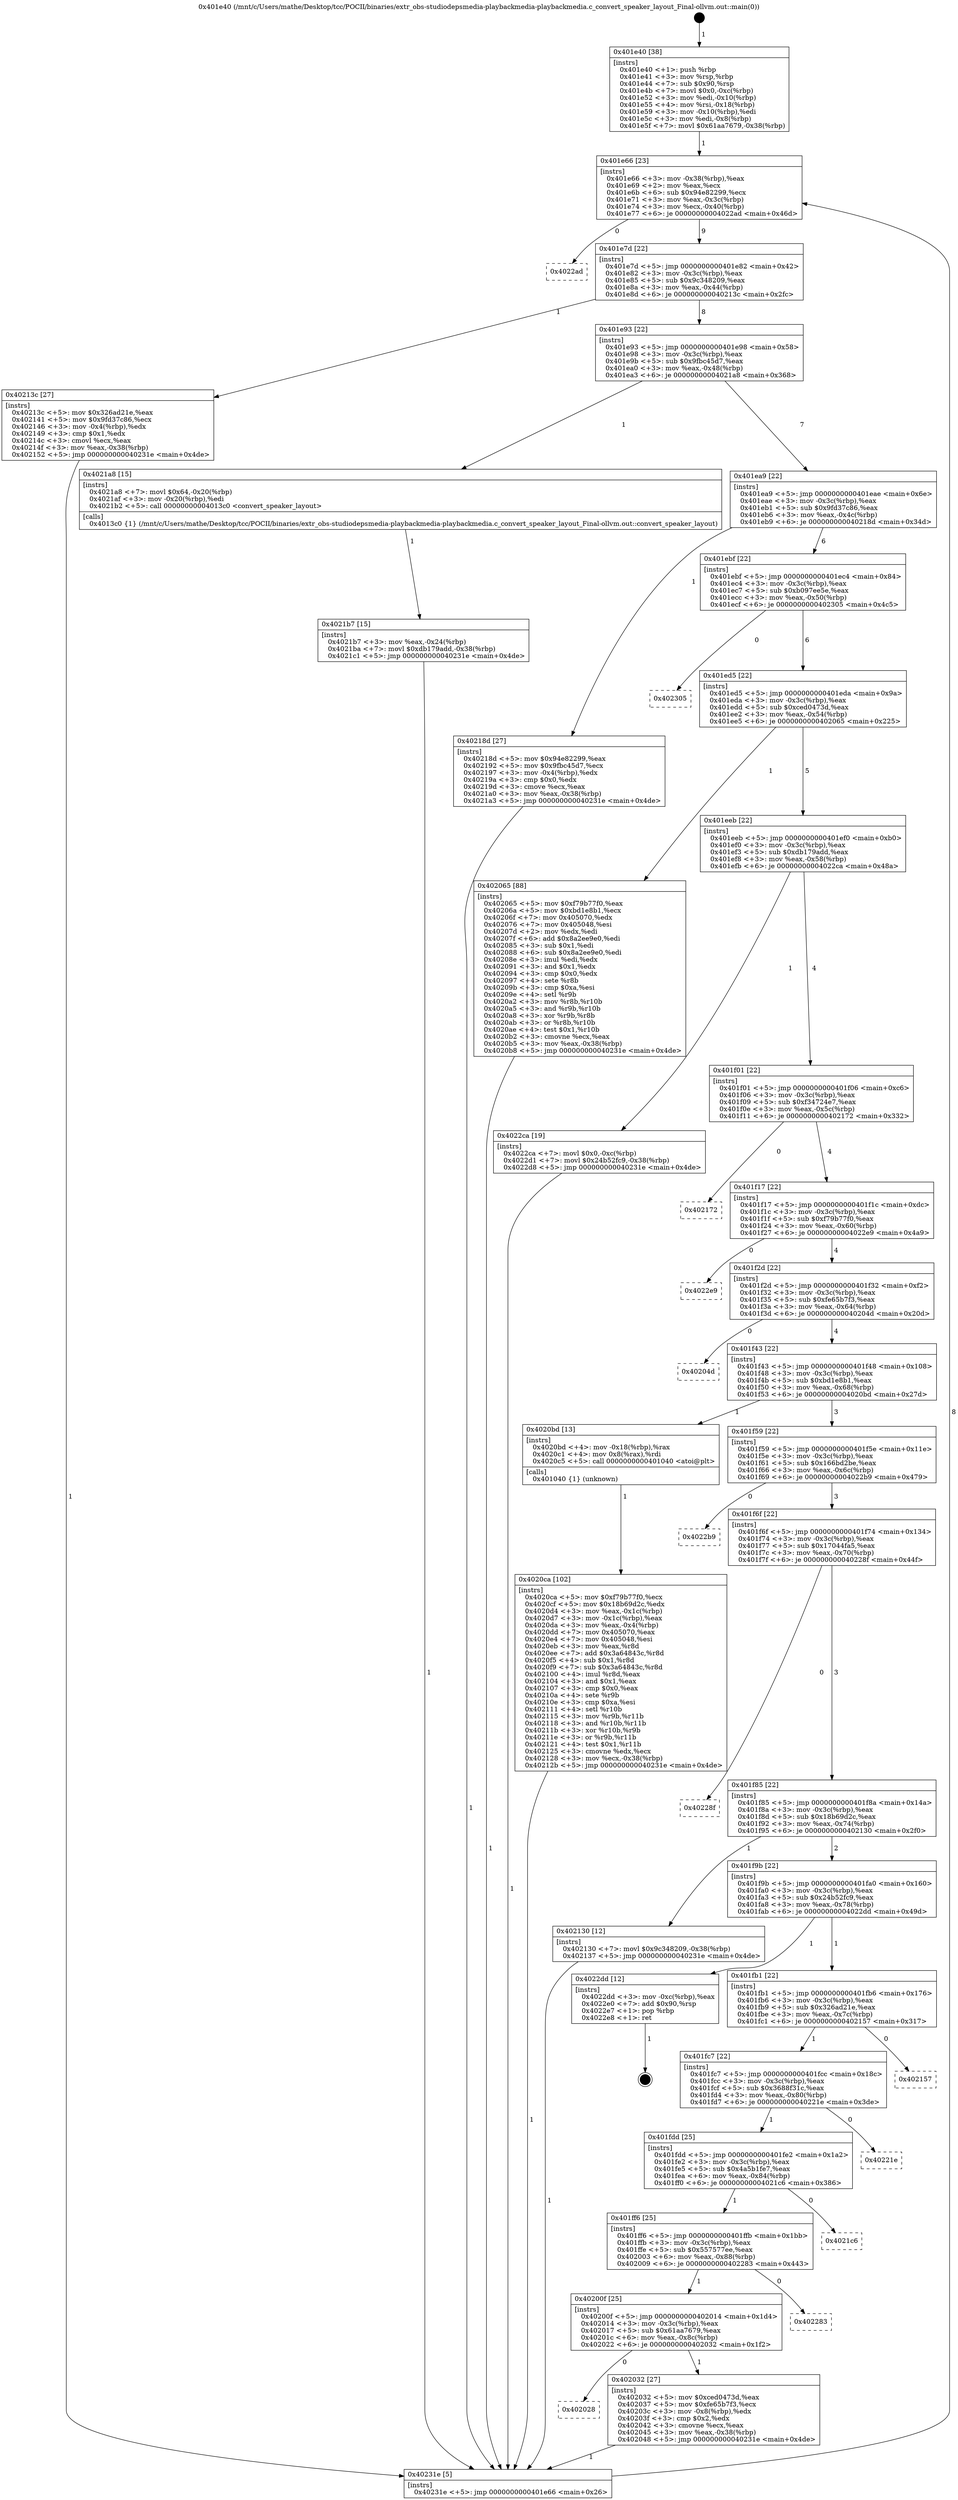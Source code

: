 digraph "0x401e40" {
  label = "0x401e40 (/mnt/c/Users/mathe/Desktop/tcc/POCII/binaries/extr_obs-studiodepsmedia-playbackmedia-playbackmedia.c_convert_speaker_layout_Final-ollvm.out::main(0))"
  labelloc = "t"
  node[shape=record]

  Entry [label="",width=0.3,height=0.3,shape=circle,fillcolor=black,style=filled]
  "0x401e66" [label="{
     0x401e66 [23]\l
     | [instrs]\l
     &nbsp;&nbsp;0x401e66 \<+3\>: mov -0x38(%rbp),%eax\l
     &nbsp;&nbsp;0x401e69 \<+2\>: mov %eax,%ecx\l
     &nbsp;&nbsp;0x401e6b \<+6\>: sub $0x94e82299,%ecx\l
     &nbsp;&nbsp;0x401e71 \<+3\>: mov %eax,-0x3c(%rbp)\l
     &nbsp;&nbsp;0x401e74 \<+3\>: mov %ecx,-0x40(%rbp)\l
     &nbsp;&nbsp;0x401e77 \<+6\>: je 00000000004022ad \<main+0x46d\>\l
  }"]
  "0x4022ad" [label="{
     0x4022ad\l
  }", style=dashed]
  "0x401e7d" [label="{
     0x401e7d [22]\l
     | [instrs]\l
     &nbsp;&nbsp;0x401e7d \<+5\>: jmp 0000000000401e82 \<main+0x42\>\l
     &nbsp;&nbsp;0x401e82 \<+3\>: mov -0x3c(%rbp),%eax\l
     &nbsp;&nbsp;0x401e85 \<+5\>: sub $0x9c348209,%eax\l
     &nbsp;&nbsp;0x401e8a \<+3\>: mov %eax,-0x44(%rbp)\l
     &nbsp;&nbsp;0x401e8d \<+6\>: je 000000000040213c \<main+0x2fc\>\l
  }"]
  Exit [label="",width=0.3,height=0.3,shape=circle,fillcolor=black,style=filled,peripheries=2]
  "0x40213c" [label="{
     0x40213c [27]\l
     | [instrs]\l
     &nbsp;&nbsp;0x40213c \<+5\>: mov $0x326ad21e,%eax\l
     &nbsp;&nbsp;0x402141 \<+5\>: mov $0x9fd37c86,%ecx\l
     &nbsp;&nbsp;0x402146 \<+3\>: mov -0x4(%rbp),%edx\l
     &nbsp;&nbsp;0x402149 \<+3\>: cmp $0x1,%edx\l
     &nbsp;&nbsp;0x40214c \<+3\>: cmovl %ecx,%eax\l
     &nbsp;&nbsp;0x40214f \<+3\>: mov %eax,-0x38(%rbp)\l
     &nbsp;&nbsp;0x402152 \<+5\>: jmp 000000000040231e \<main+0x4de\>\l
  }"]
  "0x401e93" [label="{
     0x401e93 [22]\l
     | [instrs]\l
     &nbsp;&nbsp;0x401e93 \<+5\>: jmp 0000000000401e98 \<main+0x58\>\l
     &nbsp;&nbsp;0x401e98 \<+3\>: mov -0x3c(%rbp),%eax\l
     &nbsp;&nbsp;0x401e9b \<+5\>: sub $0x9fbc45d7,%eax\l
     &nbsp;&nbsp;0x401ea0 \<+3\>: mov %eax,-0x48(%rbp)\l
     &nbsp;&nbsp;0x401ea3 \<+6\>: je 00000000004021a8 \<main+0x368\>\l
  }"]
  "0x4021b7" [label="{
     0x4021b7 [15]\l
     | [instrs]\l
     &nbsp;&nbsp;0x4021b7 \<+3\>: mov %eax,-0x24(%rbp)\l
     &nbsp;&nbsp;0x4021ba \<+7\>: movl $0xdb179add,-0x38(%rbp)\l
     &nbsp;&nbsp;0x4021c1 \<+5\>: jmp 000000000040231e \<main+0x4de\>\l
  }"]
  "0x4021a8" [label="{
     0x4021a8 [15]\l
     | [instrs]\l
     &nbsp;&nbsp;0x4021a8 \<+7\>: movl $0x64,-0x20(%rbp)\l
     &nbsp;&nbsp;0x4021af \<+3\>: mov -0x20(%rbp),%edi\l
     &nbsp;&nbsp;0x4021b2 \<+5\>: call 00000000004013c0 \<convert_speaker_layout\>\l
     | [calls]\l
     &nbsp;&nbsp;0x4013c0 \{1\} (/mnt/c/Users/mathe/Desktop/tcc/POCII/binaries/extr_obs-studiodepsmedia-playbackmedia-playbackmedia.c_convert_speaker_layout_Final-ollvm.out::convert_speaker_layout)\l
  }"]
  "0x401ea9" [label="{
     0x401ea9 [22]\l
     | [instrs]\l
     &nbsp;&nbsp;0x401ea9 \<+5\>: jmp 0000000000401eae \<main+0x6e\>\l
     &nbsp;&nbsp;0x401eae \<+3\>: mov -0x3c(%rbp),%eax\l
     &nbsp;&nbsp;0x401eb1 \<+5\>: sub $0x9fd37c86,%eax\l
     &nbsp;&nbsp;0x401eb6 \<+3\>: mov %eax,-0x4c(%rbp)\l
     &nbsp;&nbsp;0x401eb9 \<+6\>: je 000000000040218d \<main+0x34d\>\l
  }"]
  "0x4020ca" [label="{
     0x4020ca [102]\l
     | [instrs]\l
     &nbsp;&nbsp;0x4020ca \<+5\>: mov $0xf79b77f0,%ecx\l
     &nbsp;&nbsp;0x4020cf \<+5\>: mov $0x18b69d2c,%edx\l
     &nbsp;&nbsp;0x4020d4 \<+3\>: mov %eax,-0x1c(%rbp)\l
     &nbsp;&nbsp;0x4020d7 \<+3\>: mov -0x1c(%rbp),%eax\l
     &nbsp;&nbsp;0x4020da \<+3\>: mov %eax,-0x4(%rbp)\l
     &nbsp;&nbsp;0x4020dd \<+7\>: mov 0x405070,%eax\l
     &nbsp;&nbsp;0x4020e4 \<+7\>: mov 0x405048,%esi\l
     &nbsp;&nbsp;0x4020eb \<+3\>: mov %eax,%r8d\l
     &nbsp;&nbsp;0x4020ee \<+7\>: add $0x3a64843c,%r8d\l
     &nbsp;&nbsp;0x4020f5 \<+4\>: sub $0x1,%r8d\l
     &nbsp;&nbsp;0x4020f9 \<+7\>: sub $0x3a64843c,%r8d\l
     &nbsp;&nbsp;0x402100 \<+4\>: imul %r8d,%eax\l
     &nbsp;&nbsp;0x402104 \<+3\>: and $0x1,%eax\l
     &nbsp;&nbsp;0x402107 \<+3\>: cmp $0x0,%eax\l
     &nbsp;&nbsp;0x40210a \<+4\>: sete %r9b\l
     &nbsp;&nbsp;0x40210e \<+3\>: cmp $0xa,%esi\l
     &nbsp;&nbsp;0x402111 \<+4\>: setl %r10b\l
     &nbsp;&nbsp;0x402115 \<+3\>: mov %r9b,%r11b\l
     &nbsp;&nbsp;0x402118 \<+3\>: and %r10b,%r11b\l
     &nbsp;&nbsp;0x40211b \<+3\>: xor %r10b,%r9b\l
     &nbsp;&nbsp;0x40211e \<+3\>: or %r9b,%r11b\l
     &nbsp;&nbsp;0x402121 \<+4\>: test $0x1,%r11b\l
     &nbsp;&nbsp;0x402125 \<+3\>: cmovne %edx,%ecx\l
     &nbsp;&nbsp;0x402128 \<+3\>: mov %ecx,-0x38(%rbp)\l
     &nbsp;&nbsp;0x40212b \<+5\>: jmp 000000000040231e \<main+0x4de\>\l
  }"]
  "0x40218d" [label="{
     0x40218d [27]\l
     | [instrs]\l
     &nbsp;&nbsp;0x40218d \<+5\>: mov $0x94e82299,%eax\l
     &nbsp;&nbsp;0x402192 \<+5\>: mov $0x9fbc45d7,%ecx\l
     &nbsp;&nbsp;0x402197 \<+3\>: mov -0x4(%rbp),%edx\l
     &nbsp;&nbsp;0x40219a \<+3\>: cmp $0x0,%edx\l
     &nbsp;&nbsp;0x40219d \<+3\>: cmove %ecx,%eax\l
     &nbsp;&nbsp;0x4021a0 \<+3\>: mov %eax,-0x38(%rbp)\l
     &nbsp;&nbsp;0x4021a3 \<+5\>: jmp 000000000040231e \<main+0x4de\>\l
  }"]
  "0x401ebf" [label="{
     0x401ebf [22]\l
     | [instrs]\l
     &nbsp;&nbsp;0x401ebf \<+5\>: jmp 0000000000401ec4 \<main+0x84\>\l
     &nbsp;&nbsp;0x401ec4 \<+3\>: mov -0x3c(%rbp),%eax\l
     &nbsp;&nbsp;0x401ec7 \<+5\>: sub $0xb097ee5e,%eax\l
     &nbsp;&nbsp;0x401ecc \<+3\>: mov %eax,-0x50(%rbp)\l
     &nbsp;&nbsp;0x401ecf \<+6\>: je 0000000000402305 \<main+0x4c5\>\l
  }"]
  "0x401e40" [label="{
     0x401e40 [38]\l
     | [instrs]\l
     &nbsp;&nbsp;0x401e40 \<+1\>: push %rbp\l
     &nbsp;&nbsp;0x401e41 \<+3\>: mov %rsp,%rbp\l
     &nbsp;&nbsp;0x401e44 \<+7\>: sub $0x90,%rsp\l
     &nbsp;&nbsp;0x401e4b \<+7\>: movl $0x0,-0xc(%rbp)\l
     &nbsp;&nbsp;0x401e52 \<+3\>: mov %edi,-0x10(%rbp)\l
     &nbsp;&nbsp;0x401e55 \<+4\>: mov %rsi,-0x18(%rbp)\l
     &nbsp;&nbsp;0x401e59 \<+3\>: mov -0x10(%rbp),%edi\l
     &nbsp;&nbsp;0x401e5c \<+3\>: mov %edi,-0x8(%rbp)\l
     &nbsp;&nbsp;0x401e5f \<+7\>: movl $0x61aa7679,-0x38(%rbp)\l
  }"]
  "0x402305" [label="{
     0x402305\l
  }", style=dashed]
  "0x401ed5" [label="{
     0x401ed5 [22]\l
     | [instrs]\l
     &nbsp;&nbsp;0x401ed5 \<+5\>: jmp 0000000000401eda \<main+0x9a\>\l
     &nbsp;&nbsp;0x401eda \<+3\>: mov -0x3c(%rbp),%eax\l
     &nbsp;&nbsp;0x401edd \<+5\>: sub $0xced0473d,%eax\l
     &nbsp;&nbsp;0x401ee2 \<+3\>: mov %eax,-0x54(%rbp)\l
     &nbsp;&nbsp;0x401ee5 \<+6\>: je 0000000000402065 \<main+0x225\>\l
  }"]
  "0x40231e" [label="{
     0x40231e [5]\l
     | [instrs]\l
     &nbsp;&nbsp;0x40231e \<+5\>: jmp 0000000000401e66 \<main+0x26\>\l
  }"]
  "0x402065" [label="{
     0x402065 [88]\l
     | [instrs]\l
     &nbsp;&nbsp;0x402065 \<+5\>: mov $0xf79b77f0,%eax\l
     &nbsp;&nbsp;0x40206a \<+5\>: mov $0xbd1e8b1,%ecx\l
     &nbsp;&nbsp;0x40206f \<+7\>: mov 0x405070,%edx\l
     &nbsp;&nbsp;0x402076 \<+7\>: mov 0x405048,%esi\l
     &nbsp;&nbsp;0x40207d \<+2\>: mov %edx,%edi\l
     &nbsp;&nbsp;0x40207f \<+6\>: add $0x8a2ee9e0,%edi\l
     &nbsp;&nbsp;0x402085 \<+3\>: sub $0x1,%edi\l
     &nbsp;&nbsp;0x402088 \<+6\>: sub $0x8a2ee9e0,%edi\l
     &nbsp;&nbsp;0x40208e \<+3\>: imul %edi,%edx\l
     &nbsp;&nbsp;0x402091 \<+3\>: and $0x1,%edx\l
     &nbsp;&nbsp;0x402094 \<+3\>: cmp $0x0,%edx\l
     &nbsp;&nbsp;0x402097 \<+4\>: sete %r8b\l
     &nbsp;&nbsp;0x40209b \<+3\>: cmp $0xa,%esi\l
     &nbsp;&nbsp;0x40209e \<+4\>: setl %r9b\l
     &nbsp;&nbsp;0x4020a2 \<+3\>: mov %r8b,%r10b\l
     &nbsp;&nbsp;0x4020a5 \<+3\>: and %r9b,%r10b\l
     &nbsp;&nbsp;0x4020a8 \<+3\>: xor %r9b,%r8b\l
     &nbsp;&nbsp;0x4020ab \<+3\>: or %r8b,%r10b\l
     &nbsp;&nbsp;0x4020ae \<+4\>: test $0x1,%r10b\l
     &nbsp;&nbsp;0x4020b2 \<+3\>: cmovne %ecx,%eax\l
     &nbsp;&nbsp;0x4020b5 \<+3\>: mov %eax,-0x38(%rbp)\l
     &nbsp;&nbsp;0x4020b8 \<+5\>: jmp 000000000040231e \<main+0x4de\>\l
  }"]
  "0x401eeb" [label="{
     0x401eeb [22]\l
     | [instrs]\l
     &nbsp;&nbsp;0x401eeb \<+5\>: jmp 0000000000401ef0 \<main+0xb0\>\l
     &nbsp;&nbsp;0x401ef0 \<+3\>: mov -0x3c(%rbp),%eax\l
     &nbsp;&nbsp;0x401ef3 \<+5\>: sub $0xdb179add,%eax\l
     &nbsp;&nbsp;0x401ef8 \<+3\>: mov %eax,-0x58(%rbp)\l
     &nbsp;&nbsp;0x401efb \<+6\>: je 00000000004022ca \<main+0x48a\>\l
  }"]
  "0x402028" [label="{
     0x402028\l
  }", style=dashed]
  "0x4022ca" [label="{
     0x4022ca [19]\l
     | [instrs]\l
     &nbsp;&nbsp;0x4022ca \<+7\>: movl $0x0,-0xc(%rbp)\l
     &nbsp;&nbsp;0x4022d1 \<+7\>: movl $0x24b52fc9,-0x38(%rbp)\l
     &nbsp;&nbsp;0x4022d8 \<+5\>: jmp 000000000040231e \<main+0x4de\>\l
  }"]
  "0x401f01" [label="{
     0x401f01 [22]\l
     | [instrs]\l
     &nbsp;&nbsp;0x401f01 \<+5\>: jmp 0000000000401f06 \<main+0xc6\>\l
     &nbsp;&nbsp;0x401f06 \<+3\>: mov -0x3c(%rbp),%eax\l
     &nbsp;&nbsp;0x401f09 \<+5\>: sub $0xf34724e7,%eax\l
     &nbsp;&nbsp;0x401f0e \<+3\>: mov %eax,-0x5c(%rbp)\l
     &nbsp;&nbsp;0x401f11 \<+6\>: je 0000000000402172 \<main+0x332\>\l
  }"]
  "0x402032" [label="{
     0x402032 [27]\l
     | [instrs]\l
     &nbsp;&nbsp;0x402032 \<+5\>: mov $0xced0473d,%eax\l
     &nbsp;&nbsp;0x402037 \<+5\>: mov $0xfe65b7f3,%ecx\l
     &nbsp;&nbsp;0x40203c \<+3\>: mov -0x8(%rbp),%edx\l
     &nbsp;&nbsp;0x40203f \<+3\>: cmp $0x2,%edx\l
     &nbsp;&nbsp;0x402042 \<+3\>: cmovne %ecx,%eax\l
     &nbsp;&nbsp;0x402045 \<+3\>: mov %eax,-0x38(%rbp)\l
     &nbsp;&nbsp;0x402048 \<+5\>: jmp 000000000040231e \<main+0x4de\>\l
  }"]
  "0x402172" [label="{
     0x402172\l
  }", style=dashed]
  "0x401f17" [label="{
     0x401f17 [22]\l
     | [instrs]\l
     &nbsp;&nbsp;0x401f17 \<+5\>: jmp 0000000000401f1c \<main+0xdc\>\l
     &nbsp;&nbsp;0x401f1c \<+3\>: mov -0x3c(%rbp),%eax\l
     &nbsp;&nbsp;0x401f1f \<+5\>: sub $0xf79b77f0,%eax\l
     &nbsp;&nbsp;0x401f24 \<+3\>: mov %eax,-0x60(%rbp)\l
     &nbsp;&nbsp;0x401f27 \<+6\>: je 00000000004022e9 \<main+0x4a9\>\l
  }"]
  "0x40200f" [label="{
     0x40200f [25]\l
     | [instrs]\l
     &nbsp;&nbsp;0x40200f \<+5\>: jmp 0000000000402014 \<main+0x1d4\>\l
     &nbsp;&nbsp;0x402014 \<+3\>: mov -0x3c(%rbp),%eax\l
     &nbsp;&nbsp;0x402017 \<+5\>: sub $0x61aa7679,%eax\l
     &nbsp;&nbsp;0x40201c \<+6\>: mov %eax,-0x8c(%rbp)\l
     &nbsp;&nbsp;0x402022 \<+6\>: je 0000000000402032 \<main+0x1f2\>\l
  }"]
  "0x4022e9" [label="{
     0x4022e9\l
  }", style=dashed]
  "0x401f2d" [label="{
     0x401f2d [22]\l
     | [instrs]\l
     &nbsp;&nbsp;0x401f2d \<+5\>: jmp 0000000000401f32 \<main+0xf2\>\l
     &nbsp;&nbsp;0x401f32 \<+3\>: mov -0x3c(%rbp),%eax\l
     &nbsp;&nbsp;0x401f35 \<+5\>: sub $0xfe65b7f3,%eax\l
     &nbsp;&nbsp;0x401f3a \<+3\>: mov %eax,-0x64(%rbp)\l
     &nbsp;&nbsp;0x401f3d \<+6\>: je 000000000040204d \<main+0x20d\>\l
  }"]
  "0x402283" [label="{
     0x402283\l
  }", style=dashed]
  "0x40204d" [label="{
     0x40204d\l
  }", style=dashed]
  "0x401f43" [label="{
     0x401f43 [22]\l
     | [instrs]\l
     &nbsp;&nbsp;0x401f43 \<+5\>: jmp 0000000000401f48 \<main+0x108\>\l
     &nbsp;&nbsp;0x401f48 \<+3\>: mov -0x3c(%rbp),%eax\l
     &nbsp;&nbsp;0x401f4b \<+5\>: sub $0xbd1e8b1,%eax\l
     &nbsp;&nbsp;0x401f50 \<+3\>: mov %eax,-0x68(%rbp)\l
     &nbsp;&nbsp;0x401f53 \<+6\>: je 00000000004020bd \<main+0x27d\>\l
  }"]
  "0x401ff6" [label="{
     0x401ff6 [25]\l
     | [instrs]\l
     &nbsp;&nbsp;0x401ff6 \<+5\>: jmp 0000000000401ffb \<main+0x1bb\>\l
     &nbsp;&nbsp;0x401ffb \<+3\>: mov -0x3c(%rbp),%eax\l
     &nbsp;&nbsp;0x401ffe \<+5\>: sub $0x557577ee,%eax\l
     &nbsp;&nbsp;0x402003 \<+6\>: mov %eax,-0x88(%rbp)\l
     &nbsp;&nbsp;0x402009 \<+6\>: je 0000000000402283 \<main+0x443\>\l
  }"]
  "0x4020bd" [label="{
     0x4020bd [13]\l
     | [instrs]\l
     &nbsp;&nbsp;0x4020bd \<+4\>: mov -0x18(%rbp),%rax\l
     &nbsp;&nbsp;0x4020c1 \<+4\>: mov 0x8(%rax),%rdi\l
     &nbsp;&nbsp;0x4020c5 \<+5\>: call 0000000000401040 \<atoi@plt\>\l
     | [calls]\l
     &nbsp;&nbsp;0x401040 \{1\} (unknown)\l
  }"]
  "0x401f59" [label="{
     0x401f59 [22]\l
     | [instrs]\l
     &nbsp;&nbsp;0x401f59 \<+5\>: jmp 0000000000401f5e \<main+0x11e\>\l
     &nbsp;&nbsp;0x401f5e \<+3\>: mov -0x3c(%rbp),%eax\l
     &nbsp;&nbsp;0x401f61 \<+5\>: sub $0x166bd2be,%eax\l
     &nbsp;&nbsp;0x401f66 \<+3\>: mov %eax,-0x6c(%rbp)\l
     &nbsp;&nbsp;0x401f69 \<+6\>: je 00000000004022b9 \<main+0x479\>\l
  }"]
  "0x4021c6" [label="{
     0x4021c6\l
  }", style=dashed]
  "0x4022b9" [label="{
     0x4022b9\l
  }", style=dashed]
  "0x401f6f" [label="{
     0x401f6f [22]\l
     | [instrs]\l
     &nbsp;&nbsp;0x401f6f \<+5\>: jmp 0000000000401f74 \<main+0x134\>\l
     &nbsp;&nbsp;0x401f74 \<+3\>: mov -0x3c(%rbp),%eax\l
     &nbsp;&nbsp;0x401f77 \<+5\>: sub $0x17044fa5,%eax\l
     &nbsp;&nbsp;0x401f7c \<+3\>: mov %eax,-0x70(%rbp)\l
     &nbsp;&nbsp;0x401f7f \<+6\>: je 000000000040228f \<main+0x44f\>\l
  }"]
  "0x401fdd" [label="{
     0x401fdd [25]\l
     | [instrs]\l
     &nbsp;&nbsp;0x401fdd \<+5\>: jmp 0000000000401fe2 \<main+0x1a2\>\l
     &nbsp;&nbsp;0x401fe2 \<+3\>: mov -0x3c(%rbp),%eax\l
     &nbsp;&nbsp;0x401fe5 \<+5\>: sub $0x4a5b1fe7,%eax\l
     &nbsp;&nbsp;0x401fea \<+6\>: mov %eax,-0x84(%rbp)\l
     &nbsp;&nbsp;0x401ff0 \<+6\>: je 00000000004021c6 \<main+0x386\>\l
  }"]
  "0x40228f" [label="{
     0x40228f\l
  }", style=dashed]
  "0x401f85" [label="{
     0x401f85 [22]\l
     | [instrs]\l
     &nbsp;&nbsp;0x401f85 \<+5\>: jmp 0000000000401f8a \<main+0x14a\>\l
     &nbsp;&nbsp;0x401f8a \<+3\>: mov -0x3c(%rbp),%eax\l
     &nbsp;&nbsp;0x401f8d \<+5\>: sub $0x18b69d2c,%eax\l
     &nbsp;&nbsp;0x401f92 \<+3\>: mov %eax,-0x74(%rbp)\l
     &nbsp;&nbsp;0x401f95 \<+6\>: je 0000000000402130 \<main+0x2f0\>\l
  }"]
  "0x40221e" [label="{
     0x40221e\l
  }", style=dashed]
  "0x402130" [label="{
     0x402130 [12]\l
     | [instrs]\l
     &nbsp;&nbsp;0x402130 \<+7\>: movl $0x9c348209,-0x38(%rbp)\l
     &nbsp;&nbsp;0x402137 \<+5\>: jmp 000000000040231e \<main+0x4de\>\l
  }"]
  "0x401f9b" [label="{
     0x401f9b [22]\l
     | [instrs]\l
     &nbsp;&nbsp;0x401f9b \<+5\>: jmp 0000000000401fa0 \<main+0x160\>\l
     &nbsp;&nbsp;0x401fa0 \<+3\>: mov -0x3c(%rbp),%eax\l
     &nbsp;&nbsp;0x401fa3 \<+5\>: sub $0x24b52fc9,%eax\l
     &nbsp;&nbsp;0x401fa8 \<+3\>: mov %eax,-0x78(%rbp)\l
     &nbsp;&nbsp;0x401fab \<+6\>: je 00000000004022dd \<main+0x49d\>\l
  }"]
  "0x401fc7" [label="{
     0x401fc7 [22]\l
     | [instrs]\l
     &nbsp;&nbsp;0x401fc7 \<+5\>: jmp 0000000000401fcc \<main+0x18c\>\l
     &nbsp;&nbsp;0x401fcc \<+3\>: mov -0x3c(%rbp),%eax\l
     &nbsp;&nbsp;0x401fcf \<+5\>: sub $0x3688f31c,%eax\l
     &nbsp;&nbsp;0x401fd4 \<+3\>: mov %eax,-0x80(%rbp)\l
     &nbsp;&nbsp;0x401fd7 \<+6\>: je 000000000040221e \<main+0x3de\>\l
  }"]
  "0x4022dd" [label="{
     0x4022dd [12]\l
     | [instrs]\l
     &nbsp;&nbsp;0x4022dd \<+3\>: mov -0xc(%rbp),%eax\l
     &nbsp;&nbsp;0x4022e0 \<+7\>: add $0x90,%rsp\l
     &nbsp;&nbsp;0x4022e7 \<+1\>: pop %rbp\l
     &nbsp;&nbsp;0x4022e8 \<+1\>: ret\l
  }"]
  "0x401fb1" [label="{
     0x401fb1 [22]\l
     | [instrs]\l
     &nbsp;&nbsp;0x401fb1 \<+5\>: jmp 0000000000401fb6 \<main+0x176\>\l
     &nbsp;&nbsp;0x401fb6 \<+3\>: mov -0x3c(%rbp),%eax\l
     &nbsp;&nbsp;0x401fb9 \<+5\>: sub $0x326ad21e,%eax\l
     &nbsp;&nbsp;0x401fbe \<+3\>: mov %eax,-0x7c(%rbp)\l
     &nbsp;&nbsp;0x401fc1 \<+6\>: je 0000000000402157 \<main+0x317\>\l
  }"]
  "0x402157" [label="{
     0x402157\l
  }", style=dashed]
  Entry -> "0x401e40" [label=" 1"]
  "0x401e66" -> "0x4022ad" [label=" 0"]
  "0x401e66" -> "0x401e7d" [label=" 9"]
  "0x4022dd" -> Exit [label=" 1"]
  "0x401e7d" -> "0x40213c" [label=" 1"]
  "0x401e7d" -> "0x401e93" [label=" 8"]
  "0x4022ca" -> "0x40231e" [label=" 1"]
  "0x401e93" -> "0x4021a8" [label=" 1"]
  "0x401e93" -> "0x401ea9" [label=" 7"]
  "0x4021b7" -> "0x40231e" [label=" 1"]
  "0x401ea9" -> "0x40218d" [label=" 1"]
  "0x401ea9" -> "0x401ebf" [label=" 6"]
  "0x4021a8" -> "0x4021b7" [label=" 1"]
  "0x401ebf" -> "0x402305" [label=" 0"]
  "0x401ebf" -> "0x401ed5" [label=" 6"]
  "0x40218d" -> "0x40231e" [label=" 1"]
  "0x401ed5" -> "0x402065" [label=" 1"]
  "0x401ed5" -> "0x401eeb" [label=" 5"]
  "0x40213c" -> "0x40231e" [label=" 1"]
  "0x401eeb" -> "0x4022ca" [label=" 1"]
  "0x401eeb" -> "0x401f01" [label=" 4"]
  "0x402130" -> "0x40231e" [label=" 1"]
  "0x401f01" -> "0x402172" [label=" 0"]
  "0x401f01" -> "0x401f17" [label=" 4"]
  "0x4020ca" -> "0x40231e" [label=" 1"]
  "0x401f17" -> "0x4022e9" [label=" 0"]
  "0x401f17" -> "0x401f2d" [label=" 4"]
  "0x402065" -> "0x40231e" [label=" 1"]
  "0x401f2d" -> "0x40204d" [label=" 0"]
  "0x401f2d" -> "0x401f43" [label=" 4"]
  "0x40231e" -> "0x401e66" [label=" 8"]
  "0x401f43" -> "0x4020bd" [label=" 1"]
  "0x401f43" -> "0x401f59" [label=" 3"]
  "0x402032" -> "0x40231e" [label=" 1"]
  "0x401f59" -> "0x4022b9" [label=" 0"]
  "0x401f59" -> "0x401f6f" [label=" 3"]
  "0x40200f" -> "0x402028" [label=" 0"]
  "0x401f6f" -> "0x40228f" [label=" 0"]
  "0x401f6f" -> "0x401f85" [label=" 3"]
  "0x4020bd" -> "0x4020ca" [label=" 1"]
  "0x401f85" -> "0x402130" [label=" 1"]
  "0x401f85" -> "0x401f9b" [label=" 2"]
  "0x401ff6" -> "0x40200f" [label=" 1"]
  "0x401f9b" -> "0x4022dd" [label=" 1"]
  "0x401f9b" -> "0x401fb1" [label=" 1"]
  "0x401e40" -> "0x401e66" [label=" 1"]
  "0x401fb1" -> "0x402157" [label=" 0"]
  "0x401fb1" -> "0x401fc7" [label=" 1"]
  "0x401ff6" -> "0x402283" [label=" 0"]
  "0x401fc7" -> "0x40221e" [label=" 0"]
  "0x401fc7" -> "0x401fdd" [label=" 1"]
  "0x40200f" -> "0x402032" [label=" 1"]
  "0x401fdd" -> "0x4021c6" [label=" 0"]
  "0x401fdd" -> "0x401ff6" [label=" 1"]
}

